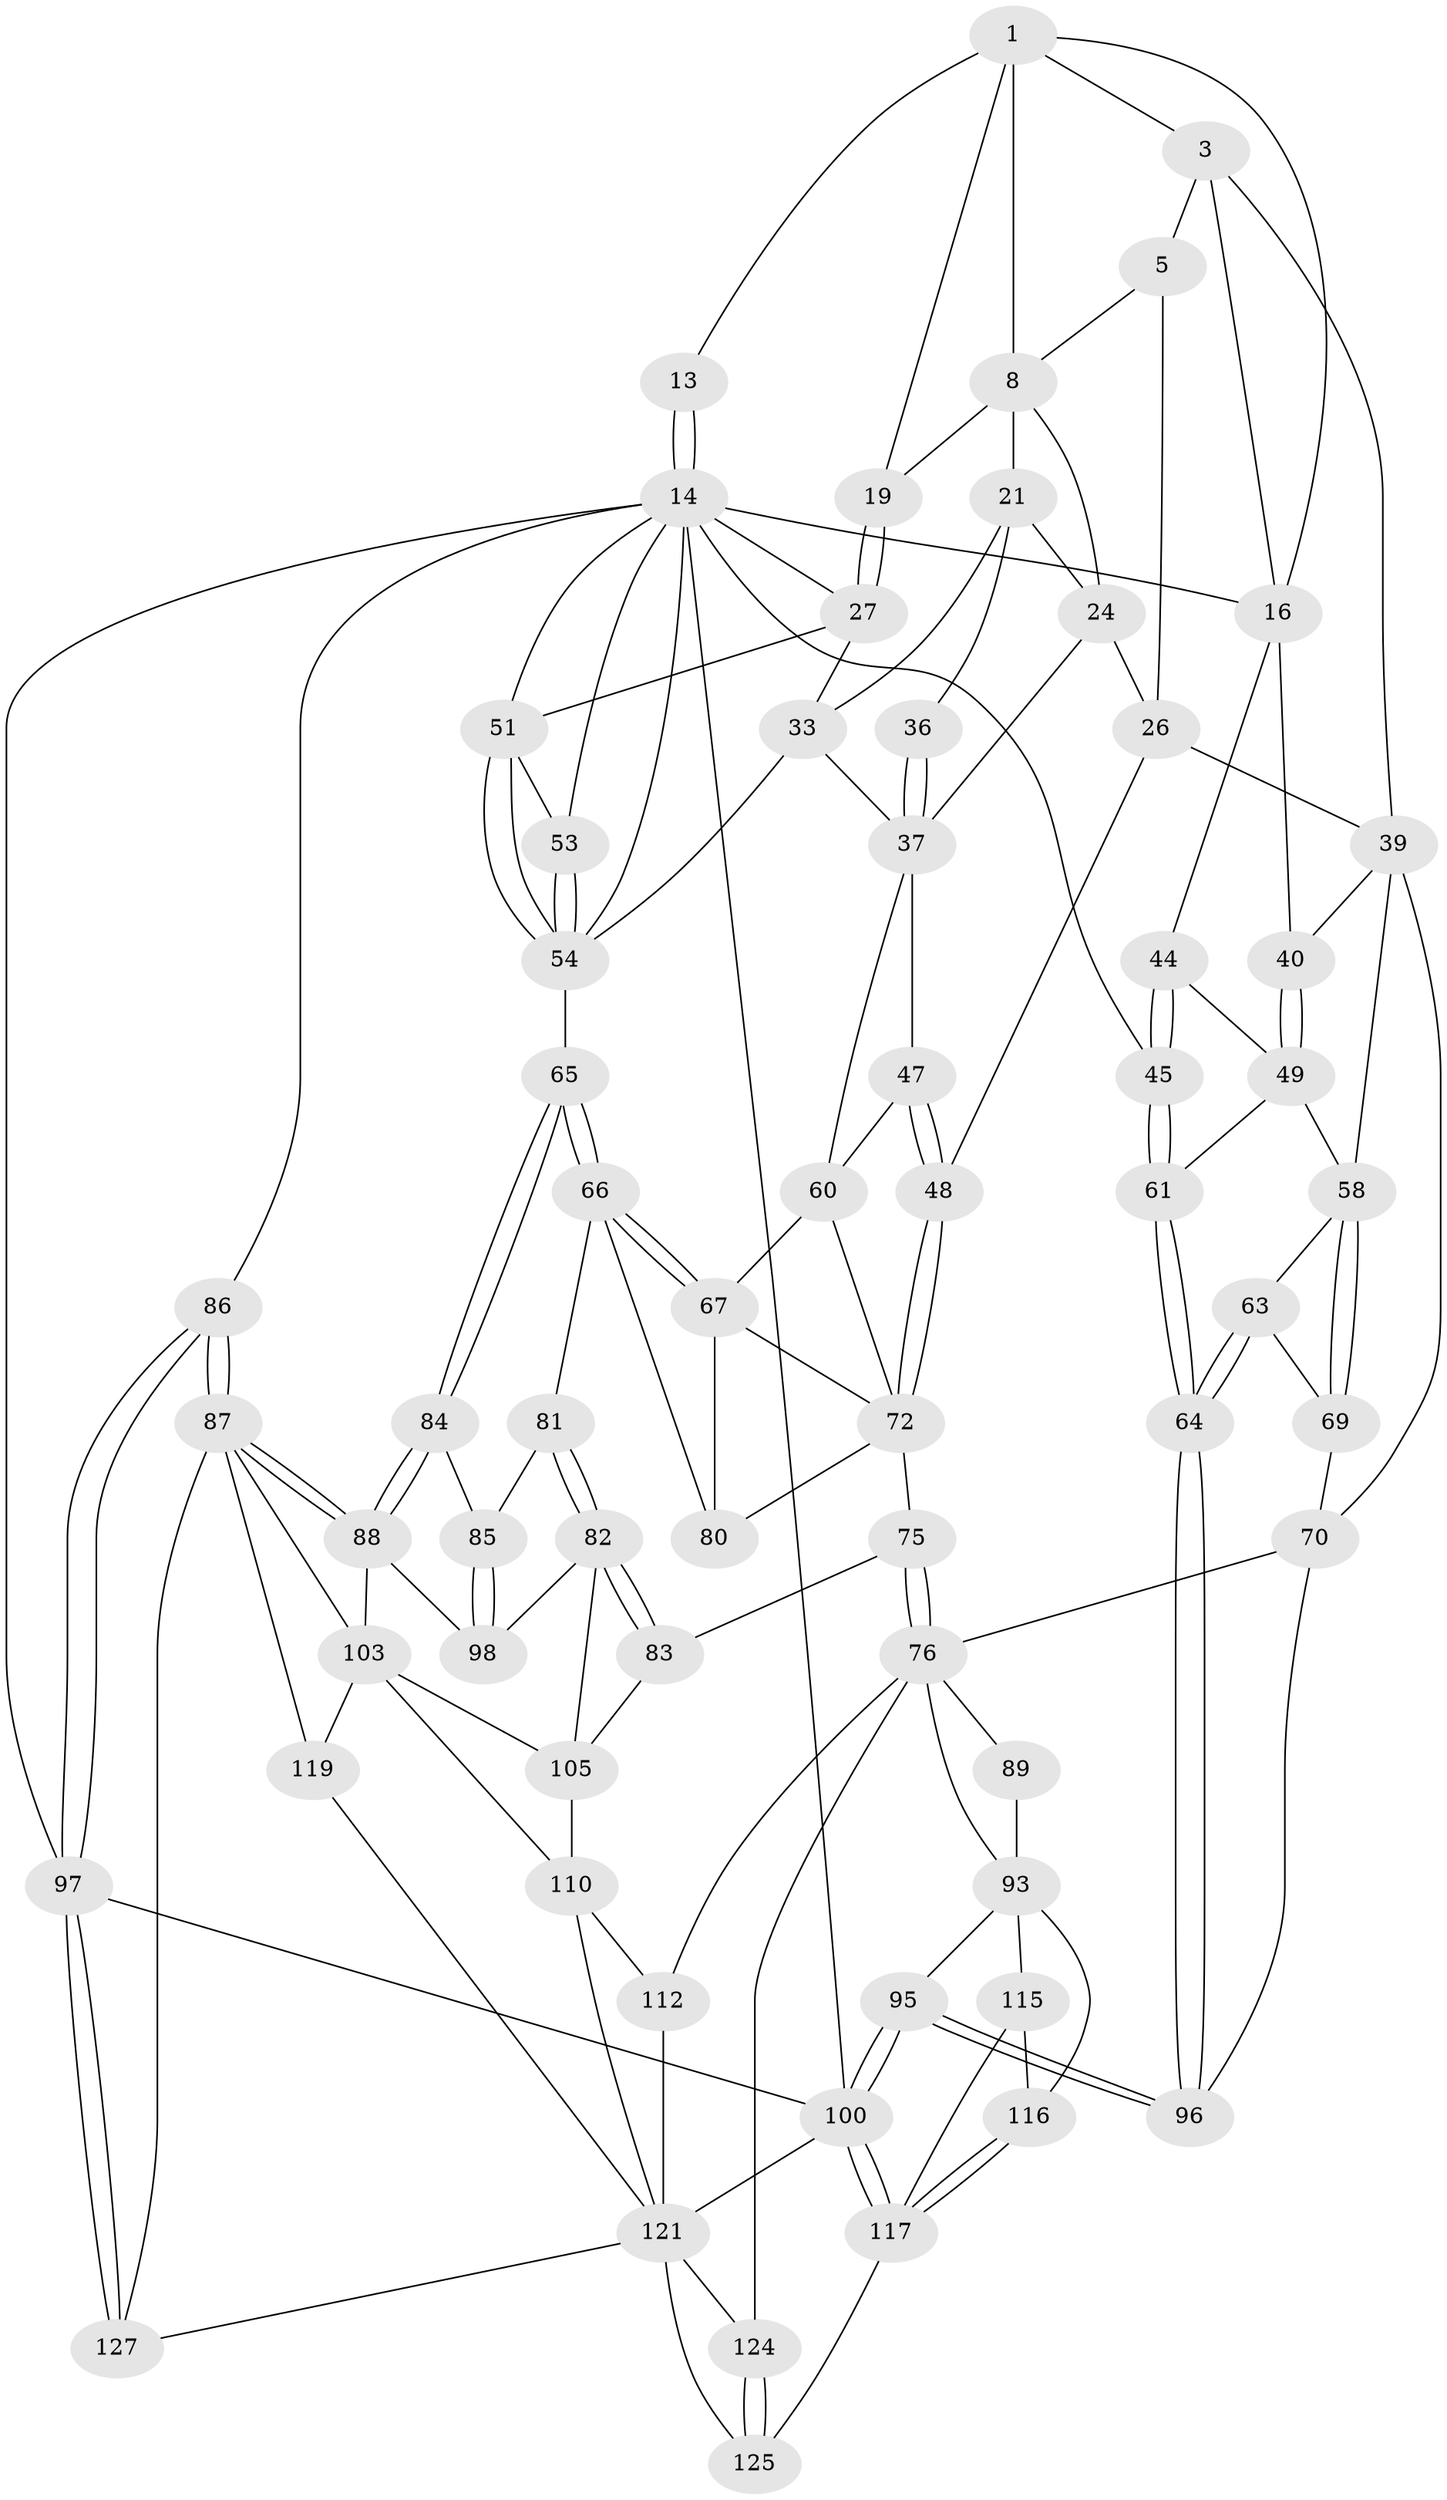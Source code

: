 // original degree distribution, {3: 0.030303030303030304, 4: 0.23484848484848486, 5: 0.48484848484848486, 6: 0.25}
// Generated by graph-tools (version 1.1) at 2025/21/03/04/25 18:21:43]
// undirected, 66 vertices, 156 edges
graph export_dot {
graph [start="1"]
  node [color=gray90,style=filled];
  1 [pos="+0.4296706291106737+0",super="+2+7"];
  3 [pos="+0.20451130950729965+0.060365666578272706",super="+4"];
  5 [pos="+0.28973418697448095+0.08103139333891057",super="+6+18"];
  8 [pos="+0.6612788661171459+0",super="+20+9"];
  13 [pos="+1+0"];
  14 [pos="+1+0",super="+15+29"];
  16 [pos="+0+0",super="+17"];
  19 [pos="+0.8032043317764457+0.1765213211900186"];
  21 [pos="+0.6785138160724472+0.13602646602304472",super="+35+22"];
  24 [pos="+0.5582558982075453+0.18781988533467914",super="+25"];
  26 [pos="+0.42157450451428774+0.14724425221775447",super="+42"];
  27 [pos="+0.8091605853080656+0.20351429504140303",super="+28+32"];
  33 [pos="+0.7862347859737842+0.2623926723991918",super="+34"];
  36 [pos="+0.6331888268574614+0.18792038630529814"];
  37 [pos="+0.619969859464357+0.2638875427492308",super="+38+46"];
  39 [pos="+0.23048544015447878+0.20648359085703358",super="+43"];
  40 [pos="+0.13979049538138075+0.22917095184679195"];
  44 [pos="+0+0.1715709073469997"];
  45 [pos="+0+0.11410271906459474"];
  47 [pos="+0.4491145475084401+0.3122739434754957"];
  48 [pos="+0.4348873120428558+0.3189558513209468"];
  49 [pos="+0.10705147223992734+0.2885413286673128",super="+50"];
  51 [pos="+0.8220453853026726+0.23376275890078826",super="+52"];
  53 [pos="+0.9494890785508046+0.2810163587844487"];
  54 [pos="+0.9454459919313055+0.350160383761398",super="+56"];
  58 [pos="+0.16202150330149873+0.35536954047152297",super="+59"];
  60 [pos="+0.6706208255306588+0.3471273816071919",super="+68"];
  61 [pos="+0+0.3721748927981834"];
  63 [pos="+0.057736229579201624+0.4310826504883458"];
  64 [pos="+0+0.49023462809899343"];
  65 [pos="+0.7530210460466692+0.47721576972406415"];
  66 [pos="+0.6865533664439228+0.39811530453844185",super="+79"];
  67 [pos="+0.6750274429709734+0.3787323367785054",super="+78"];
  69 [pos="+0.19662360367910148+0.4776922474191578"];
  70 [pos="+0.22706983578254697+0.4950467415120234",super="+71"];
  72 [pos="+0.464971767972123+0.40259601241037296",super="+73"];
  75 [pos="+0.4161631490413183+0.5940058180701334"];
  76 [pos="+0.3785630556056485+0.6037149639092805",super="+106+77"];
  80 [pos="+0.6100590773266769+0.49059124219300365"];
  81 [pos="+0.637058525680644+0.5165373103078158"];
  82 [pos="+0.4971011347489267+0.6030960173396669",super="+99"];
  83 [pos="+0.42211449596423223+0.5975628180113"];
  84 [pos="+0.755666659558348+0.5305858378498914"];
  85 [pos="+0.6961008556593391+0.5489283919358128"];
  86 [pos="+1+0.6631840763130752"];
  87 [pos="+0.9980576886183334+0.666487005507742",super="+109"];
  88 [pos="+0.8368139755833877+0.6010645365952552",super="+102"];
  89 [pos="+0.07281237200434353+0.5597705673998279",super="+92"];
  93 [pos="+0.10028330489509164+0.7079125604990623",super="+107+94"];
  95 [pos="+0+0.7245386465693812"];
  96 [pos="+0+0.496274607232093"];
  97 [pos="+1+1"];
  98 [pos="+0.6249754242573865+0.631293578915864"];
  100 [pos="+0+1",super="+101"];
  103 [pos="+0.7016581960930551+0.7642098929668758",super="+104"];
  105 [pos="+0.6204977154790997+0.7206822051572668",super="+108"];
  110 [pos="+0.5134064470424098+0.7802899227506797",super="+111"];
  112 [pos="+0.4473152310518721+0.8440455300301528"];
  115 [pos="+0.1920876763908701+0.8271396288321669"];
  116 [pos="+0.09647806842553296+0.714750609047988"];
  117 [pos="+0.11378517248351237+0.8991465783388106",super="+123"];
  119 [pos="+0.6313991858566833+0.8157935941784294",super="+120"];
  121 [pos="+0.5832013203655719+0.8517723174057716",super="+128+122"];
  124 [pos="+0.32194955307046763+0.9070967406079676"];
  125 [pos="+0.28623468591327467+0.9538083518037314"];
  127 [pos="+0.7492270660396456+1"];
  1 -- 16;
  1 -- 3;
  1 -- 8;
  1 -- 19;
  1 -- 13;
  3 -- 5;
  3 -- 39;
  3 -- 16;
  5 -- 26;
  5 -- 8;
  8 -- 19;
  8 -- 21 [weight=2];
  8 -- 24;
  13 -- 14;
  13 -- 14;
  14 -- 97;
  14 -- 16;
  14 -- 45;
  14 -- 100;
  14 -- 51;
  14 -- 53;
  14 -- 86;
  14 -- 27;
  14 -- 54;
  16 -- 40;
  16 -- 44;
  19 -- 27;
  19 -- 27;
  21 -- 33;
  21 -- 36 [weight=2];
  21 -- 24;
  24 -- 26;
  24 -- 37;
  26 -- 48;
  26 -- 39;
  27 -- 33;
  27 -- 51;
  33 -- 37;
  33 -- 54;
  36 -- 37;
  36 -- 37;
  37 -- 47;
  37 -- 60;
  39 -- 40;
  39 -- 58;
  39 -- 70;
  40 -- 49;
  40 -- 49;
  44 -- 45;
  44 -- 45;
  44 -- 49;
  45 -- 61;
  45 -- 61;
  47 -- 48;
  47 -- 48;
  47 -- 60;
  48 -- 72;
  48 -- 72;
  49 -- 58;
  49 -- 61;
  51 -- 54;
  51 -- 54;
  51 -- 53;
  53 -- 54;
  53 -- 54;
  54 -- 65;
  58 -- 69;
  58 -- 69;
  58 -- 63;
  60 -- 72;
  60 -- 67;
  61 -- 64;
  61 -- 64;
  63 -- 64;
  63 -- 64;
  63 -- 69;
  64 -- 96;
  64 -- 96;
  65 -- 66;
  65 -- 66;
  65 -- 84;
  65 -- 84;
  66 -- 67;
  66 -- 67;
  66 -- 80;
  66 -- 81;
  67 -- 80;
  67 -- 72;
  69 -- 70;
  70 -- 76;
  70 -- 96;
  72 -- 80;
  72 -- 75;
  75 -- 76;
  75 -- 76;
  75 -- 83;
  76 -- 112;
  76 -- 124;
  76 -- 89 [weight=2];
  76 -- 93;
  81 -- 82;
  81 -- 82;
  81 -- 85;
  82 -- 83;
  82 -- 83;
  82 -- 105;
  82 -- 98;
  83 -- 105;
  84 -- 85;
  84 -- 88;
  84 -- 88;
  85 -- 98;
  85 -- 98;
  86 -- 87;
  86 -- 87;
  86 -- 97;
  86 -- 97;
  87 -- 88;
  87 -- 88;
  87 -- 119 [weight=2];
  87 -- 103;
  87 -- 127;
  88 -- 98;
  88 -- 103;
  89 -- 93;
  93 -- 115;
  93 -- 116;
  93 -- 95;
  95 -- 96;
  95 -- 96;
  95 -- 100;
  95 -- 100;
  97 -- 127;
  97 -- 127;
  97 -- 100;
  100 -- 117;
  100 -- 117;
  100 -- 121;
  103 -- 105;
  103 -- 119;
  103 -- 110;
  105 -- 110;
  110 -- 112;
  110 -- 121;
  112 -- 121;
  115 -- 116;
  115 -- 117;
  116 -- 117;
  116 -- 117;
  117 -- 125;
  119 -- 121;
  121 -- 127;
  121 -- 124;
  121 -- 125;
  124 -- 125;
  124 -- 125;
}
